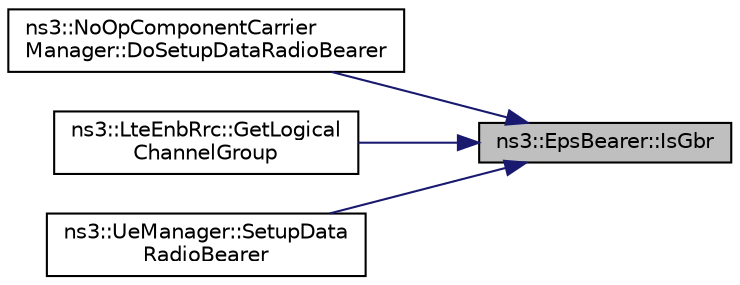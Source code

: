 digraph "ns3::EpsBearer::IsGbr"
{
 // LATEX_PDF_SIZE
  edge [fontname="Helvetica",fontsize="10",labelfontname="Helvetica",labelfontsize="10"];
  node [fontname="Helvetica",fontsize="10",shape=record];
  rankdir="RL";
  Node1 [label="ns3::EpsBearer::IsGbr",height=0.2,width=0.4,color="black", fillcolor="grey75", style="filled", fontcolor="black",tooltip=" "];
  Node1 -> Node2 [dir="back",color="midnightblue",fontsize="10",style="solid",fontname="Helvetica"];
  Node2 [label="ns3::NoOpComponentCarrier\lManager::DoSetupDataRadioBearer",height=0.2,width=0.4,color="black", fillcolor="white", style="filled",URL="$classns3_1_1_no_op_component_carrier_manager.html#ac9e468eceeb0c1f39fa9db634f0b1add",tooltip="Setup data radio bearer."];
  Node1 -> Node3 [dir="back",color="midnightblue",fontsize="10",style="solid",fontname="Helvetica"];
  Node3 [label="ns3::LteEnbRrc::GetLogical\lChannelGroup",height=0.2,width=0.4,color="black", fillcolor="white", style="filled",URL="$classns3_1_1_lte_enb_rrc.html#a1565c60165d689a549d203d6fa016d65",tooltip=" "];
  Node1 -> Node4 [dir="back",color="midnightblue",fontsize="10",style="solid",fontname="Helvetica"];
  Node4 [label="ns3::UeManager::SetupData\lRadioBearer",height=0.2,width=0.4,color="black", fillcolor="white", style="filled",URL="$classns3_1_1_ue_manager.html#a75f49cd54eb63c79c696779aa518cf19",tooltip="Setup a new data radio bearer, including both the configuration within the eNB and the necessary RRC ..."];
}
